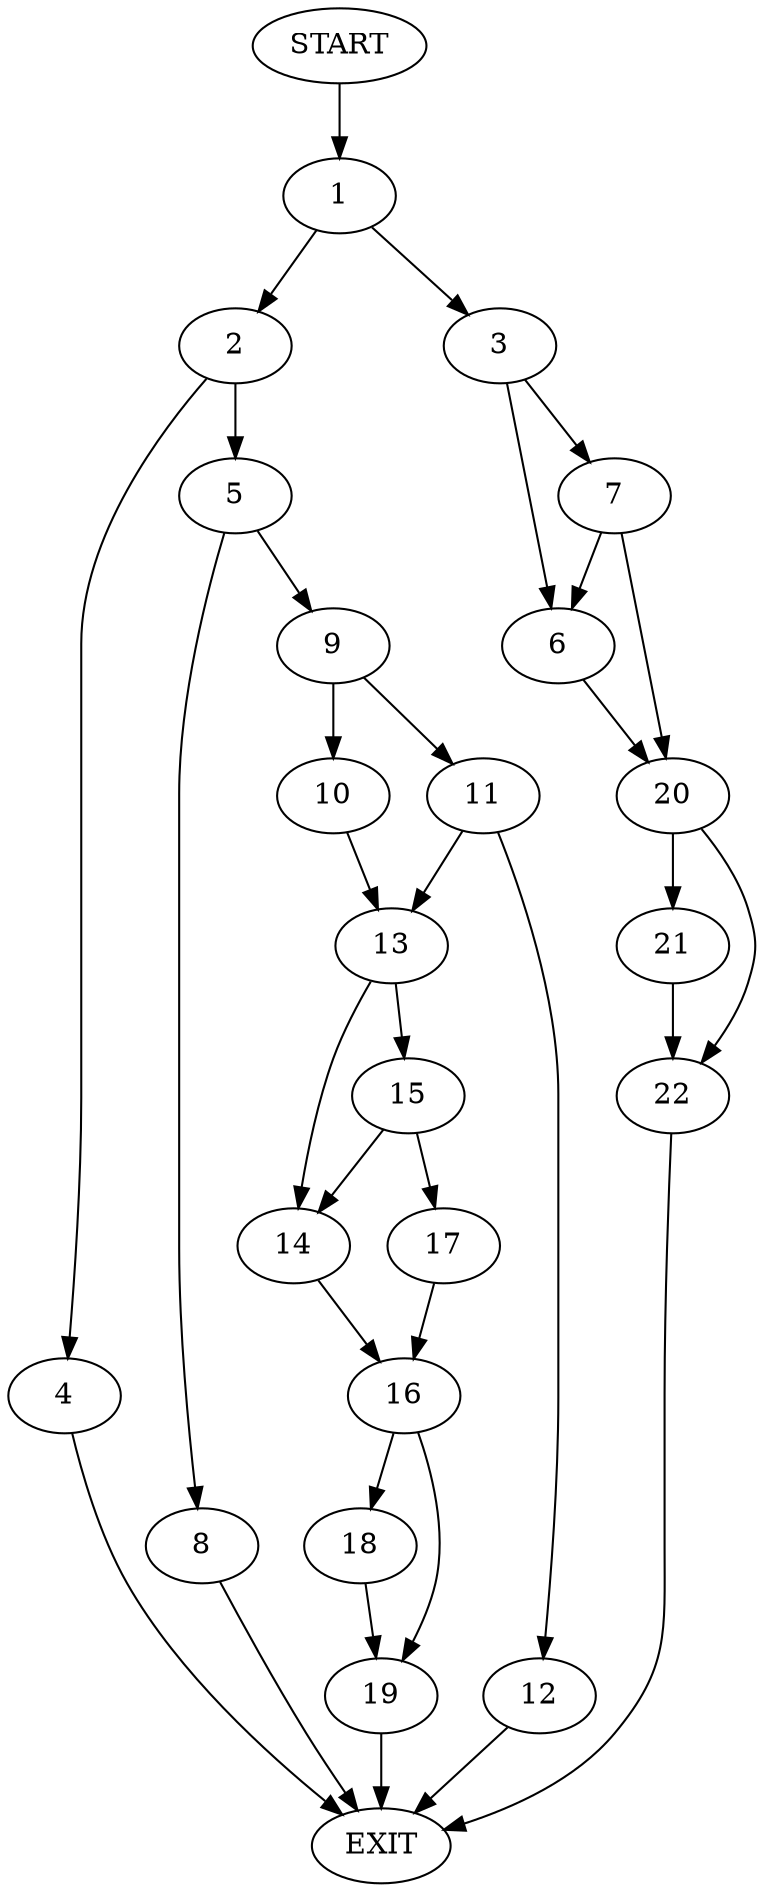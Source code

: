digraph {
0 [label="START"]
23 [label="EXIT"]
0 -> 1
1 -> 2
1 -> 3
2 -> 4
2 -> 5
3 -> 6
3 -> 7
4 -> 23
5 -> 8
5 -> 9
8 -> 23
9 -> 10
9 -> 11
11 -> 12
11 -> 13
10 -> 13
13 -> 14
13 -> 15
12 -> 23
14 -> 16
15 -> 14
15 -> 17
17 -> 16
16 -> 18
16 -> 19
19 -> 23
18 -> 19
7 -> 20
7 -> 6
6 -> 20
20 -> 21
20 -> 22
21 -> 22
22 -> 23
}

